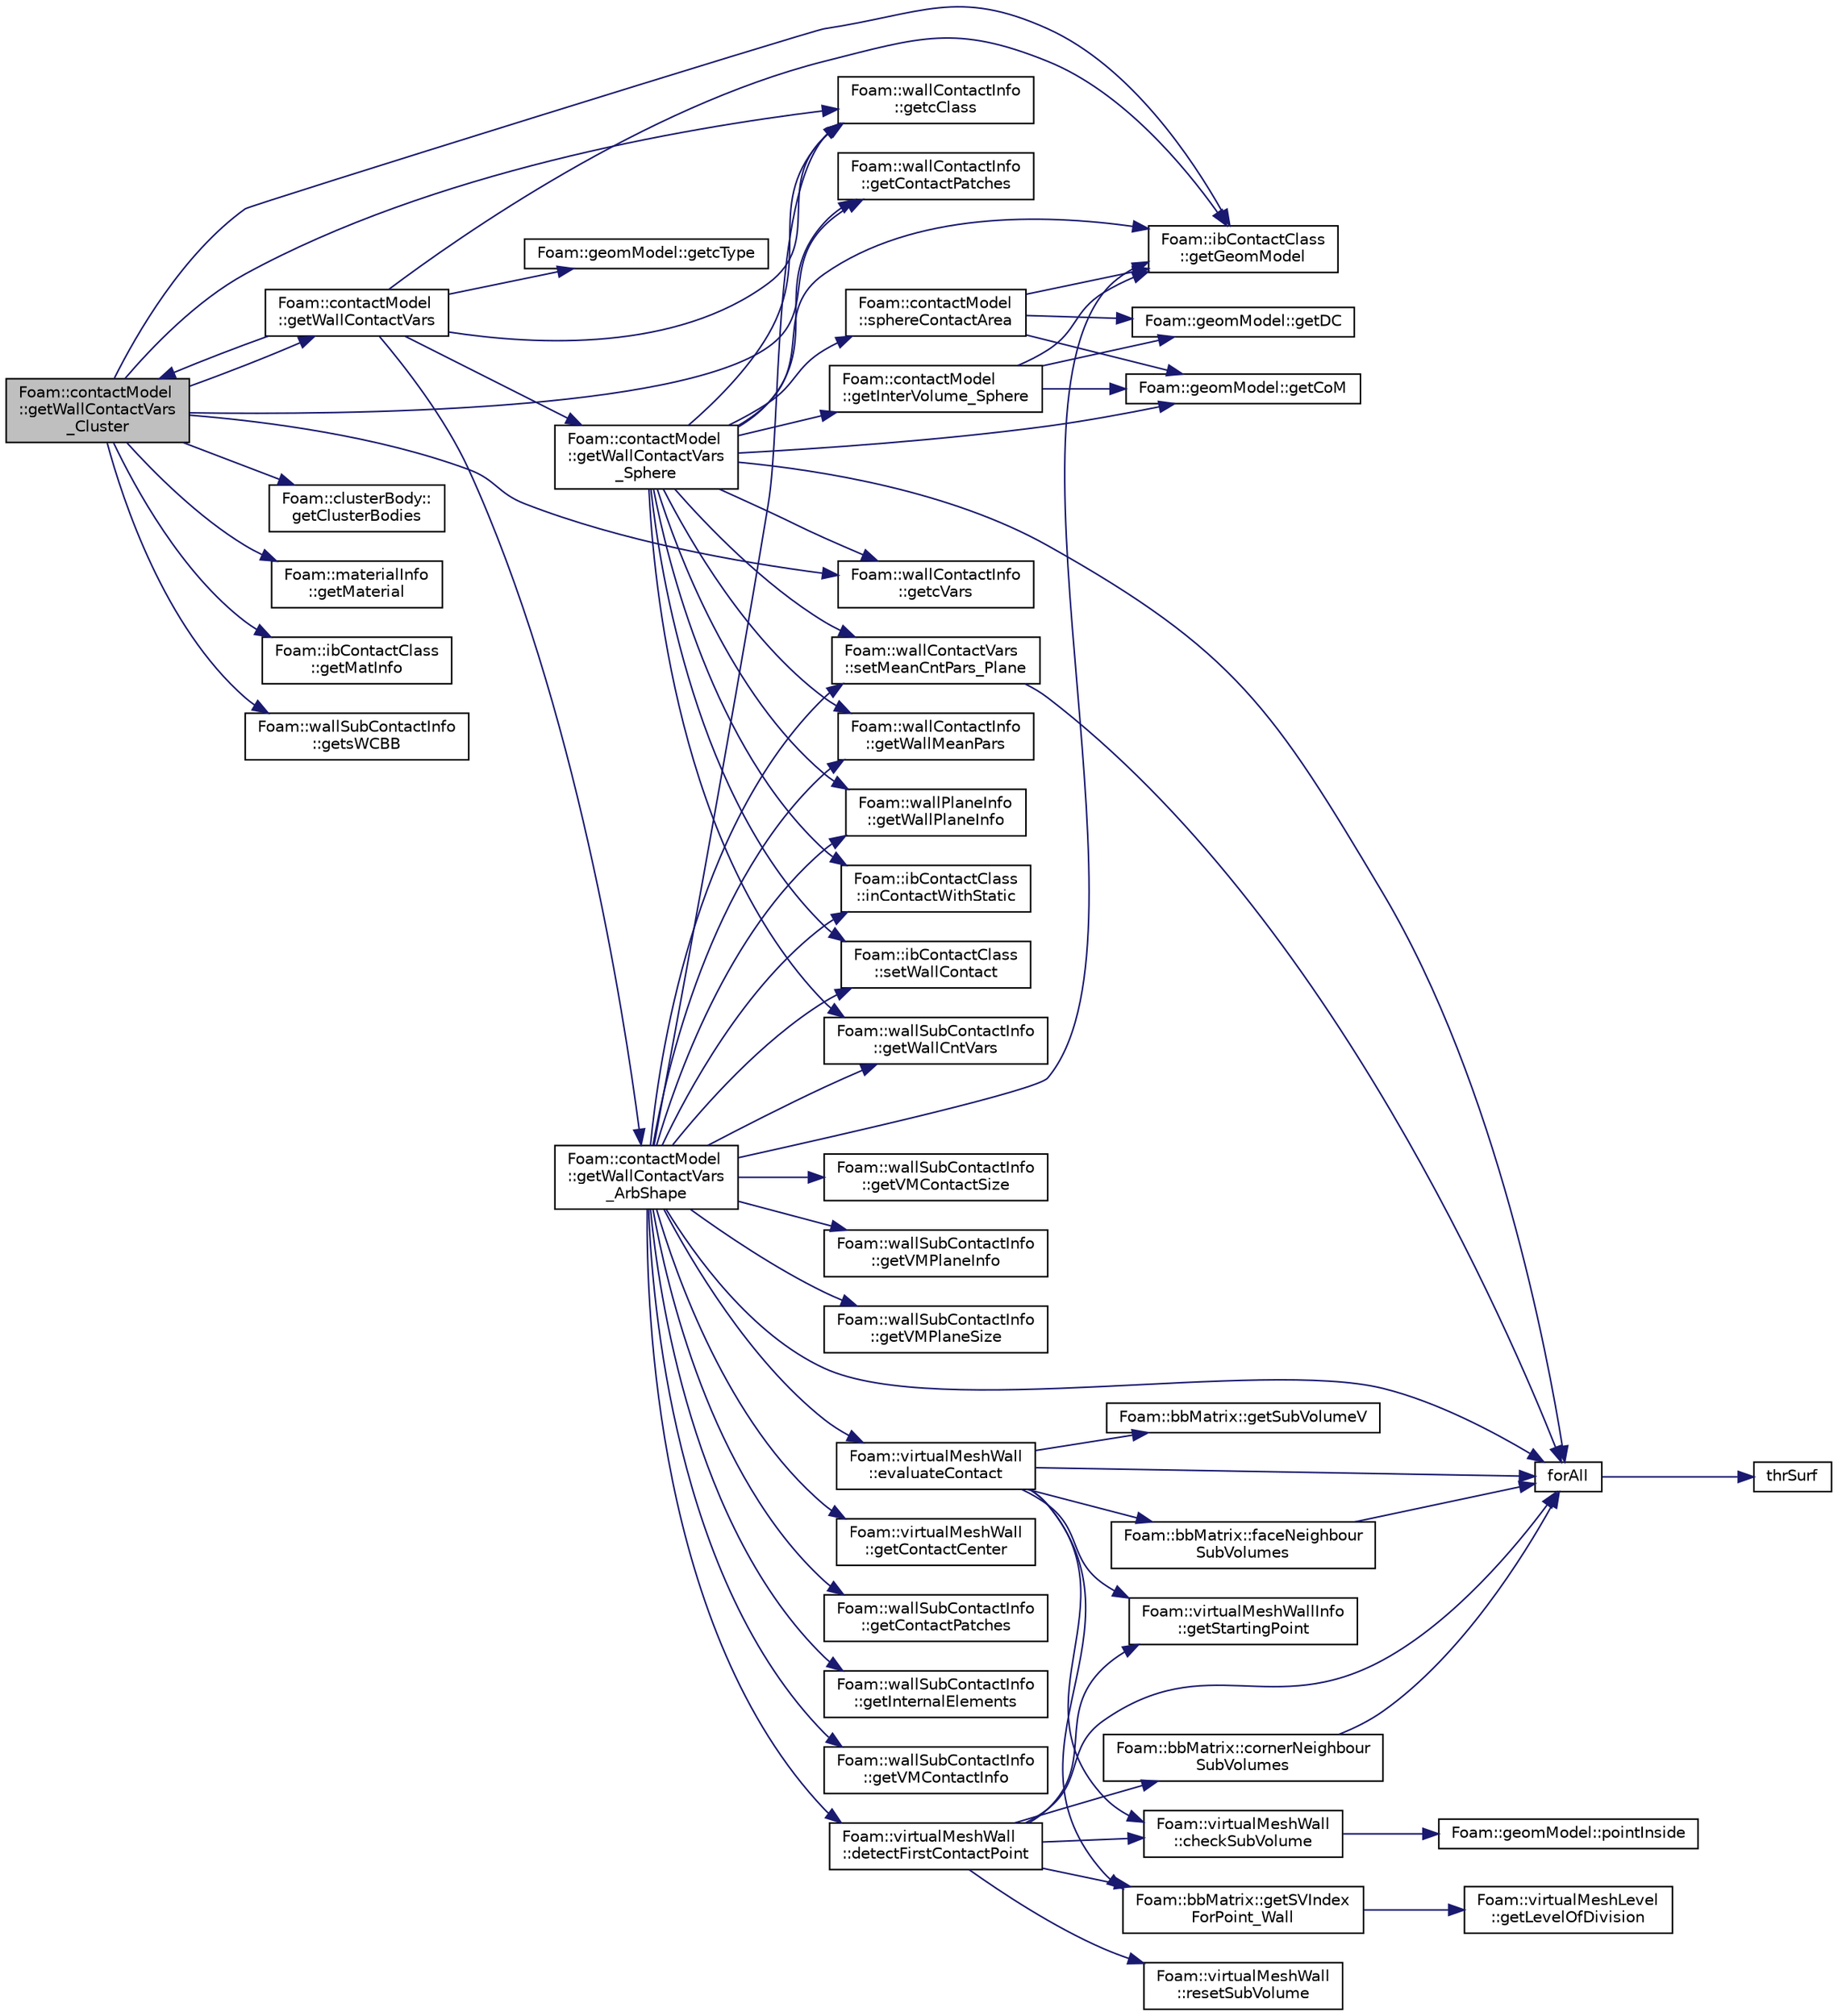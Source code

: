 digraph "Foam::contactModel::getWallContactVars_Cluster"
{
 // LATEX_PDF_SIZE
  edge [fontname="Helvetica",fontsize="10",labelfontname="Helvetica",labelfontsize="10"];
  node [fontname="Helvetica",fontsize="10",shape=record];
  rankdir="LR";
  Node1 [label="Foam::contactModel\l::getWallContactVars\l_Cluster",height=0.2,width=0.4,color="black", fillcolor="grey75", style="filled", fontcolor="black",tooltip=" "];
  Node1 -> Node2 [color="midnightblue",fontsize="10",style="solid",fontname="Helvetica"];
  Node2 [label="Foam::wallContactInfo\l::getcClass",height=0.2,width=0.4,color="black", fillcolor="white", style="filled",URL="$classFoam_1_1wallContactInfo.html#a2366bc28e22cfaaf6087048b12a92f39",tooltip=" "];
  Node1 -> Node3 [color="midnightblue",fontsize="10",style="solid",fontname="Helvetica"];
  Node3 [label="Foam::clusterBody::\lgetClusterBodies",height=0.2,width=0.4,color="black", fillcolor="white", style="filled",URL="$classFoam_1_1clusterBody.html#a284f52a30ebda31d578267f12c902225",tooltip=" "];
  Node1 -> Node4 [color="midnightblue",fontsize="10",style="solid",fontname="Helvetica"];
  Node4 [label="Foam::wallContactInfo\l::getContactPatches",height=0.2,width=0.4,color="black", fillcolor="white", style="filled",URL="$classFoam_1_1wallContactInfo.html#a462fa827cf5509da2cf66bb4db5f7806",tooltip=" "];
  Node1 -> Node5 [color="midnightblue",fontsize="10",style="solid",fontname="Helvetica"];
  Node5 [label="Foam::wallContactInfo\l::getcVars",height=0.2,width=0.4,color="black", fillcolor="white", style="filled",URL="$classFoam_1_1wallContactInfo.html#ae4c4029904d2c1d2fecee14947033896",tooltip=" "];
  Node1 -> Node6 [color="midnightblue",fontsize="10",style="solid",fontname="Helvetica"];
  Node6 [label="Foam::ibContactClass\l::getGeomModel",height=0.2,width=0.4,color="black", fillcolor="white", style="filled",URL="$classFoam_1_1ibContactClass.html#af24117aa9d6b8a28c64ce11354a2fa35",tooltip=" "];
  Node1 -> Node7 [color="midnightblue",fontsize="10",style="solid",fontname="Helvetica"];
  Node7 [label="Foam::materialInfo\l::getMaterial",height=0.2,width=0.4,color="black", fillcolor="white", style="filled",URL="$classFoam_1_1materialInfo.html#af4ad397d31f9fbfa3f1740d921c7364c",tooltip=" "];
  Node1 -> Node8 [color="midnightblue",fontsize="10",style="solid",fontname="Helvetica"];
  Node8 [label="Foam::ibContactClass\l::getMatInfo",height=0.2,width=0.4,color="black", fillcolor="white", style="filled",URL="$classFoam_1_1ibContactClass.html#a5358ed75ed8e5f863f982ef3703290aa",tooltip=" "];
  Node1 -> Node9 [color="midnightblue",fontsize="10",style="solid",fontname="Helvetica"];
  Node9 [label="Foam::wallSubContactInfo\l::getsWCBB",height=0.2,width=0.4,color="black", fillcolor="white", style="filled",URL="$classFoam_1_1wallSubContactInfo.html#ac8c0286e51be43acd9862a40879a67a4",tooltip=" "];
  Node1 -> Node10 [color="midnightblue",fontsize="10",style="solid",fontname="Helvetica"];
  Node10 [label="Foam::contactModel\l::getWallContactVars",height=0.2,width=0.4,color="black", fillcolor="white", style="filled",URL="$namespaceFoam_1_1contactModel.html#a133ce31f847a9343816fc68c01b2004b",tooltip=" "];
  Node10 -> Node2 [color="midnightblue",fontsize="10",style="solid",fontname="Helvetica"];
  Node10 -> Node11 [color="midnightblue",fontsize="10",style="solid",fontname="Helvetica"];
  Node11 [label="Foam::geomModel::getcType",height=0.2,width=0.4,color="black", fillcolor="white", style="filled",URL="$classFoam_1_1geomModel.html#aad4760c95591b65260efb023cdbbe862",tooltip=" "];
  Node10 -> Node6 [color="midnightblue",fontsize="10",style="solid",fontname="Helvetica"];
  Node10 -> Node12 [color="midnightblue",fontsize="10",style="solid",fontname="Helvetica"];
  Node12 [label="Foam::contactModel\l::getWallContactVars\l_ArbShape",height=0.2,width=0.4,color="black", fillcolor="white", style="filled",URL="$namespaceFoam_1_1contactModel.html#a2ca5920582a637b866f11430e86e87cf",tooltip=" "];
  Node12 -> Node13 [color="midnightblue",fontsize="10",style="solid",fontname="Helvetica"];
  Node13 [label="Foam::virtualMeshWall\l::detectFirstContactPoint",height=0.2,width=0.4,color="black", fillcolor="white", style="filled",URL="$classFoam_1_1virtualMeshWall.html#a229ccdf5daaa15de592ba5699ca24759",tooltip=" "];
  Node13 -> Node14 [color="midnightblue",fontsize="10",style="solid",fontname="Helvetica"];
  Node14 [label="Foam::virtualMeshWall\l::checkSubVolume",height=0.2,width=0.4,color="black", fillcolor="white", style="filled",URL="$classFoam_1_1virtualMeshWall.html#a00c17609d545a8eaa4116b0dc8a97a2a",tooltip=" "];
  Node14 -> Node15 [color="midnightblue",fontsize="10",style="solid",fontname="Helvetica"];
  Node15 [label="Foam::geomModel::pointInside",height=0.2,width=0.4,color="black", fillcolor="white", style="filled",URL="$classFoam_1_1geomModel.html#a9f26fe62858c0b9da399f2c5823ea0a5",tooltip=" "];
  Node13 -> Node16 [color="midnightblue",fontsize="10",style="solid",fontname="Helvetica"];
  Node16 [label="Foam::bbMatrix::cornerNeighbour\lSubVolumes",height=0.2,width=0.4,color="black", fillcolor="white", style="filled",URL="$classFoam_1_1bbMatrix.html#adc78aadf304850e42bb5f49d0de8188a",tooltip=" "];
  Node16 -> Node17 [color="midnightblue",fontsize="10",style="solid",fontname="Helvetica"];
  Node17 [label="forAll",height=0.2,width=0.4,color="black", fillcolor="white", style="filled",URL="$addModels_2initializeAddModels_8H.html#adcd69a620b2d93c893cbf0e92bb7c5d7",tooltip=" "];
  Node17 -> Node18 [color="midnightblue",fontsize="10",style="solid",fontname="Helvetica"];
  Node18 [label="thrSurf",height=0.2,width=0.4,color="black", fillcolor="white", style="filled",URL="$addModels_2initializeAddModels_8H.html#a12947c9cf4cff46d3d0a324e3e718f45",tooltip=" "];
  Node13 -> Node17 [color="midnightblue",fontsize="10",style="solid",fontname="Helvetica"];
  Node13 -> Node19 [color="midnightblue",fontsize="10",style="solid",fontname="Helvetica"];
  Node19 [label="Foam::virtualMeshWallInfo\l::getStartingPoint",height=0.2,width=0.4,color="black", fillcolor="white", style="filled",URL="$structFoam_1_1virtualMeshWallInfo.html#ac2a279eaaf9cb23b9019b33bb71c69a6",tooltip=" "];
  Node13 -> Node20 [color="midnightblue",fontsize="10",style="solid",fontname="Helvetica"];
  Node20 [label="Foam::bbMatrix::getSVIndex\lForPoint_Wall",height=0.2,width=0.4,color="black", fillcolor="white", style="filled",URL="$classFoam_1_1bbMatrix.html#a17f37ee48a2af9a679c0e642d8df8135",tooltip=" "];
  Node20 -> Node21 [color="midnightblue",fontsize="10",style="solid",fontname="Helvetica"];
  Node21 [label="Foam::virtualMeshLevel\l::getLevelOfDivision",height=0.2,width=0.4,color="black", fillcolor="white", style="filled",URL="$classFoam_1_1virtualMeshLevel.html#a1eb892ba729b2ba4c733d6157a1236e6",tooltip=" "];
  Node13 -> Node22 [color="midnightblue",fontsize="10",style="solid",fontname="Helvetica"];
  Node22 [label="Foam::virtualMeshWall\l::resetSubVolume",height=0.2,width=0.4,color="black", fillcolor="white", style="filled",URL="$classFoam_1_1virtualMeshWall.html#a4975e48fa6b4666c3dd16faa43103229",tooltip=" "];
  Node12 -> Node23 [color="midnightblue",fontsize="10",style="solid",fontname="Helvetica"];
  Node23 [label="Foam::virtualMeshWall\l::evaluateContact",height=0.2,width=0.4,color="black", fillcolor="white", style="filled",URL="$classFoam_1_1virtualMeshWall.html#a3579436720c2e5fcceea3ab96584cef4",tooltip=" "];
  Node23 -> Node14 [color="midnightblue",fontsize="10",style="solid",fontname="Helvetica"];
  Node23 -> Node24 [color="midnightblue",fontsize="10",style="solid",fontname="Helvetica"];
  Node24 [label="Foam::bbMatrix::faceNeighbour\lSubVolumes",height=0.2,width=0.4,color="black", fillcolor="white", style="filled",URL="$classFoam_1_1bbMatrix.html#aa0282e6c9db9b90433691b00e59f37c3",tooltip=" "];
  Node24 -> Node17 [color="midnightblue",fontsize="10",style="solid",fontname="Helvetica"];
  Node23 -> Node17 [color="midnightblue",fontsize="10",style="solid",fontname="Helvetica"];
  Node23 -> Node19 [color="midnightblue",fontsize="10",style="solid",fontname="Helvetica"];
  Node23 -> Node25 [color="midnightblue",fontsize="10",style="solid",fontname="Helvetica"];
  Node25 [label="Foam::bbMatrix::getSubVolumeV",height=0.2,width=0.4,color="black", fillcolor="white", style="filled",URL="$classFoam_1_1bbMatrix.html#a732bfc3b441ea4c1764c1f33d39a62ac",tooltip=" "];
  Node23 -> Node20 [color="midnightblue",fontsize="10",style="solid",fontname="Helvetica"];
  Node12 -> Node17 [color="midnightblue",fontsize="10",style="solid",fontname="Helvetica"];
  Node12 -> Node2 [color="midnightblue",fontsize="10",style="solid",fontname="Helvetica"];
  Node12 -> Node26 [color="midnightblue",fontsize="10",style="solid",fontname="Helvetica"];
  Node26 [label="Foam::virtualMeshWall\l::getContactCenter",height=0.2,width=0.4,color="black", fillcolor="white", style="filled",URL="$classFoam_1_1virtualMeshWall.html#ab012eb8bdc3d10cfc1b56237845e19d0",tooltip=" "];
  Node12 -> Node27 [color="midnightblue",fontsize="10",style="solid",fontname="Helvetica"];
  Node27 [label="Foam::wallSubContactInfo\l::getContactPatches",height=0.2,width=0.4,color="black", fillcolor="white", style="filled",URL="$classFoam_1_1wallSubContactInfo.html#ab94054907763fbd13c9b62b0680c4f11",tooltip=" "];
  Node12 -> Node6 [color="midnightblue",fontsize="10",style="solid",fontname="Helvetica"];
  Node12 -> Node28 [color="midnightblue",fontsize="10",style="solid",fontname="Helvetica"];
  Node28 [label="Foam::wallSubContactInfo\l::getInternalElements",height=0.2,width=0.4,color="black", fillcolor="white", style="filled",URL="$classFoam_1_1wallSubContactInfo.html#ad6ab385a3b477363c631cab5ba89b096",tooltip=" "];
  Node12 -> Node29 [color="midnightblue",fontsize="10",style="solid",fontname="Helvetica"];
  Node29 [label="Foam::wallSubContactInfo\l::getVMContactInfo",height=0.2,width=0.4,color="black", fillcolor="white", style="filled",URL="$classFoam_1_1wallSubContactInfo.html#a2d36c555a6277b2b09ffb1b499ee2040",tooltip=" "];
  Node12 -> Node30 [color="midnightblue",fontsize="10",style="solid",fontname="Helvetica"];
  Node30 [label="Foam::wallSubContactInfo\l::getVMContactSize",height=0.2,width=0.4,color="black", fillcolor="white", style="filled",URL="$classFoam_1_1wallSubContactInfo.html#a9d847267e0625437336ae4bdcb9f707e",tooltip=" "];
  Node12 -> Node31 [color="midnightblue",fontsize="10",style="solid",fontname="Helvetica"];
  Node31 [label="Foam::wallSubContactInfo\l::getVMPlaneInfo",height=0.2,width=0.4,color="black", fillcolor="white", style="filled",URL="$classFoam_1_1wallSubContactInfo.html#aaf3763a61eeb4aaa1dc0a78aaeffab93",tooltip=" "];
  Node12 -> Node32 [color="midnightblue",fontsize="10",style="solid",fontname="Helvetica"];
  Node32 [label="Foam::wallSubContactInfo\l::getVMPlaneSize",height=0.2,width=0.4,color="black", fillcolor="white", style="filled",URL="$classFoam_1_1wallSubContactInfo.html#aab0e955304ae33badb2341c9ce532a35",tooltip=" "];
  Node12 -> Node33 [color="midnightblue",fontsize="10",style="solid",fontname="Helvetica"];
  Node33 [label="Foam::wallSubContactInfo\l::getWallCntVars",height=0.2,width=0.4,color="black", fillcolor="white", style="filled",URL="$classFoam_1_1wallSubContactInfo.html#a4ee4f2e43972b6e359fe6f7bf6a1018d",tooltip=" "];
  Node12 -> Node34 [color="midnightblue",fontsize="10",style="solid",fontname="Helvetica"];
  Node34 [label="Foam::wallContactInfo\l::getWallMeanPars",height=0.2,width=0.4,color="black", fillcolor="white", style="filled",URL="$classFoam_1_1wallContactInfo.html#a3934896b37065811a15bf1a2a858c474",tooltip=" "];
  Node12 -> Node35 [color="midnightblue",fontsize="10",style="solid",fontname="Helvetica"];
  Node35 [label="Foam::wallPlaneInfo\l::getWallPlaneInfo",height=0.2,width=0.4,color="black", fillcolor="white", style="filled",URL="$classFoam_1_1wallPlaneInfo.html#a79ee79cd0b68dc6afe60152453f29fa7",tooltip=" "];
  Node12 -> Node36 [color="midnightblue",fontsize="10",style="solid",fontname="Helvetica"];
  Node36 [label="Foam::ibContactClass\l::inContactWithStatic",height=0.2,width=0.4,color="black", fillcolor="white", style="filled",URL="$classFoam_1_1ibContactClass.html#ac524d28a7f034b595c4d114985663cc8",tooltip=" "];
  Node12 -> Node37 [color="midnightblue",fontsize="10",style="solid",fontname="Helvetica"];
  Node37 [label="Foam::wallContactVars\l::setMeanCntPars_Plane",height=0.2,width=0.4,color="black", fillcolor="white", style="filled",URL="$classFoam_1_1wallContactVars.html#a8d867556389b7bf68987108f356d6ca8",tooltip=" "];
  Node37 -> Node17 [color="midnightblue",fontsize="10",style="solid",fontname="Helvetica"];
  Node12 -> Node38 [color="midnightblue",fontsize="10",style="solid",fontname="Helvetica"];
  Node38 [label="Foam::ibContactClass\l::setWallContact",height=0.2,width=0.4,color="black", fillcolor="white", style="filled",URL="$classFoam_1_1ibContactClass.html#a2aea492460017877267fdc20a752ae88",tooltip=" "];
  Node10 -> Node1 [color="midnightblue",fontsize="10",style="solid",fontname="Helvetica"];
  Node10 -> Node39 [color="midnightblue",fontsize="10",style="solid",fontname="Helvetica"];
  Node39 [label="Foam::contactModel\l::getWallContactVars\l_Sphere",height=0.2,width=0.4,color="black", fillcolor="white", style="filled",URL="$namespaceFoam_1_1contactModel.html#a1bf5a7f6798e32de5bbc1d208130bc77",tooltip=" "];
  Node39 -> Node17 [color="midnightblue",fontsize="10",style="solid",fontname="Helvetica"];
  Node39 -> Node2 [color="midnightblue",fontsize="10",style="solid",fontname="Helvetica"];
  Node39 -> Node40 [color="midnightblue",fontsize="10",style="solid",fontname="Helvetica"];
  Node40 [label="Foam::geomModel::getCoM",height=0.2,width=0.4,color="black", fillcolor="white", style="filled",URL="$classFoam_1_1geomModel.html#a17f5482e38b671fd424704393e4db210",tooltip=" "];
  Node39 -> Node4 [color="midnightblue",fontsize="10",style="solid",fontname="Helvetica"];
  Node39 -> Node5 [color="midnightblue",fontsize="10",style="solid",fontname="Helvetica"];
  Node39 -> Node6 [color="midnightblue",fontsize="10",style="solid",fontname="Helvetica"];
  Node39 -> Node41 [color="midnightblue",fontsize="10",style="solid",fontname="Helvetica"];
  Node41 [label="Foam::contactModel\l::getInterVolume_Sphere",height=0.2,width=0.4,color="black", fillcolor="white", style="filled",URL="$namespaceFoam_1_1contactModel.html#add5e29574efd42f222481ad3370011e1",tooltip=" "];
  Node41 -> Node40 [color="midnightblue",fontsize="10",style="solid",fontname="Helvetica"];
  Node41 -> Node42 [color="midnightblue",fontsize="10",style="solid",fontname="Helvetica"];
  Node42 [label="Foam::geomModel::getDC",height=0.2,width=0.4,color="black", fillcolor="white", style="filled",URL="$classFoam_1_1geomModel.html#a4a544cd34b3b6a9963fb311c4d9938fb",tooltip=" "];
  Node41 -> Node6 [color="midnightblue",fontsize="10",style="solid",fontname="Helvetica"];
  Node39 -> Node33 [color="midnightblue",fontsize="10",style="solid",fontname="Helvetica"];
  Node39 -> Node34 [color="midnightblue",fontsize="10",style="solid",fontname="Helvetica"];
  Node39 -> Node35 [color="midnightblue",fontsize="10",style="solid",fontname="Helvetica"];
  Node39 -> Node36 [color="midnightblue",fontsize="10",style="solid",fontname="Helvetica"];
  Node39 -> Node37 [color="midnightblue",fontsize="10",style="solid",fontname="Helvetica"];
  Node39 -> Node38 [color="midnightblue",fontsize="10",style="solid",fontname="Helvetica"];
  Node39 -> Node43 [color="midnightblue",fontsize="10",style="solid",fontname="Helvetica"];
  Node43 [label="Foam::contactModel\l::sphereContactArea",height=0.2,width=0.4,color="black", fillcolor="white", style="filled",URL="$namespaceFoam_1_1contactModel.html#aa822971b620c434759c0717b1ab1e3d1",tooltip=" "];
  Node43 -> Node40 [color="midnightblue",fontsize="10",style="solid",fontname="Helvetica"];
  Node43 -> Node42 [color="midnightblue",fontsize="10",style="solid",fontname="Helvetica"];
  Node43 -> Node6 [color="midnightblue",fontsize="10",style="solid",fontname="Helvetica"];
}
